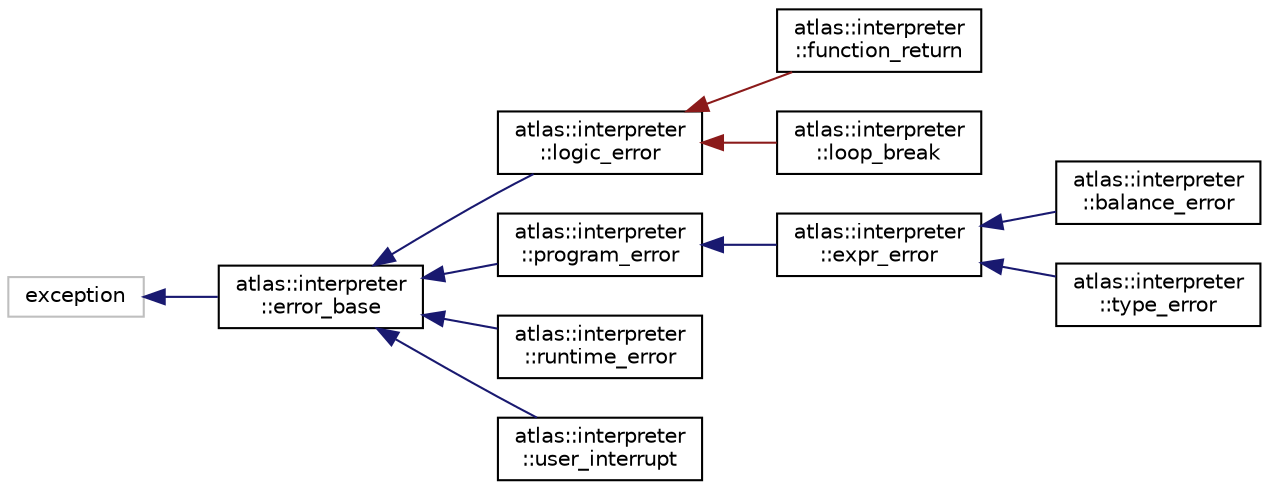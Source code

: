 digraph "Graphical Class Hierarchy"
{
  edge [fontname="Helvetica",fontsize="10",labelfontname="Helvetica",labelfontsize="10"];
  node [fontname="Helvetica",fontsize="10",shape=record];
  rankdir="LR";
  Node1 [label="exception",height=0.2,width=0.4,color="grey75", fillcolor="white", style="filled"];
  Node1 -> Node2 [dir="back",color="midnightblue",fontsize="10",style="solid",fontname="Helvetica"];
  Node2 [label="atlas::interpreter\l::error_base",height=0.2,width=0.4,color="black", fillcolor="white", style="filled",URL="$structatlas_1_1interpreter_1_1error__base.html"];
  Node2 -> Node3 [dir="back",color="midnightblue",fontsize="10",style="solid",fontname="Helvetica"];
  Node3 [label="atlas::interpreter\l::logic_error",height=0.2,width=0.4,color="black", fillcolor="white", style="filled",URL="$structatlas_1_1interpreter_1_1logic__error.html"];
  Node3 -> Node4 [dir="back",color="firebrick4",fontsize="10",style="solid",fontname="Helvetica"];
  Node4 [label="atlas::interpreter\l::function_return",height=0.2,width=0.4,color="black", fillcolor="white", style="filled",URL="$structatlas_1_1interpreter_1_1function__return.html"];
  Node3 -> Node5 [dir="back",color="firebrick4",fontsize="10",style="solid",fontname="Helvetica"];
  Node5 [label="atlas::interpreter\l::loop_break",height=0.2,width=0.4,color="black", fillcolor="white", style="filled",URL="$structatlas_1_1interpreter_1_1loop__break.html"];
  Node2 -> Node6 [dir="back",color="midnightblue",fontsize="10",style="solid",fontname="Helvetica"];
  Node6 [label="atlas::interpreter\l::program_error",height=0.2,width=0.4,color="black", fillcolor="white", style="filled",URL="$structatlas_1_1interpreter_1_1program__error.html"];
  Node6 -> Node7 [dir="back",color="midnightblue",fontsize="10",style="solid",fontname="Helvetica"];
  Node7 [label="atlas::interpreter\l::expr_error",height=0.2,width=0.4,color="black", fillcolor="white", style="filled",URL="$structatlas_1_1interpreter_1_1expr__error.html"];
  Node7 -> Node8 [dir="back",color="midnightblue",fontsize="10",style="solid",fontname="Helvetica"];
  Node8 [label="atlas::interpreter\l::balance_error",height=0.2,width=0.4,color="black", fillcolor="white", style="filled",URL="$structatlas_1_1interpreter_1_1balance__error.html"];
  Node7 -> Node9 [dir="back",color="midnightblue",fontsize="10",style="solid",fontname="Helvetica"];
  Node9 [label="atlas::interpreter\l::type_error",height=0.2,width=0.4,color="black", fillcolor="white", style="filled",URL="$structatlas_1_1interpreter_1_1type__error.html"];
  Node2 -> Node10 [dir="back",color="midnightblue",fontsize="10",style="solid",fontname="Helvetica"];
  Node10 [label="atlas::interpreter\l::runtime_error",height=0.2,width=0.4,color="black", fillcolor="white", style="filled",URL="$structatlas_1_1interpreter_1_1runtime__error.html"];
  Node2 -> Node11 [dir="back",color="midnightblue",fontsize="10",style="solid",fontname="Helvetica"];
  Node11 [label="atlas::interpreter\l::user_interrupt",height=0.2,width=0.4,color="black", fillcolor="white", style="filled",URL="$structatlas_1_1interpreter_1_1user__interrupt.html"];
}
